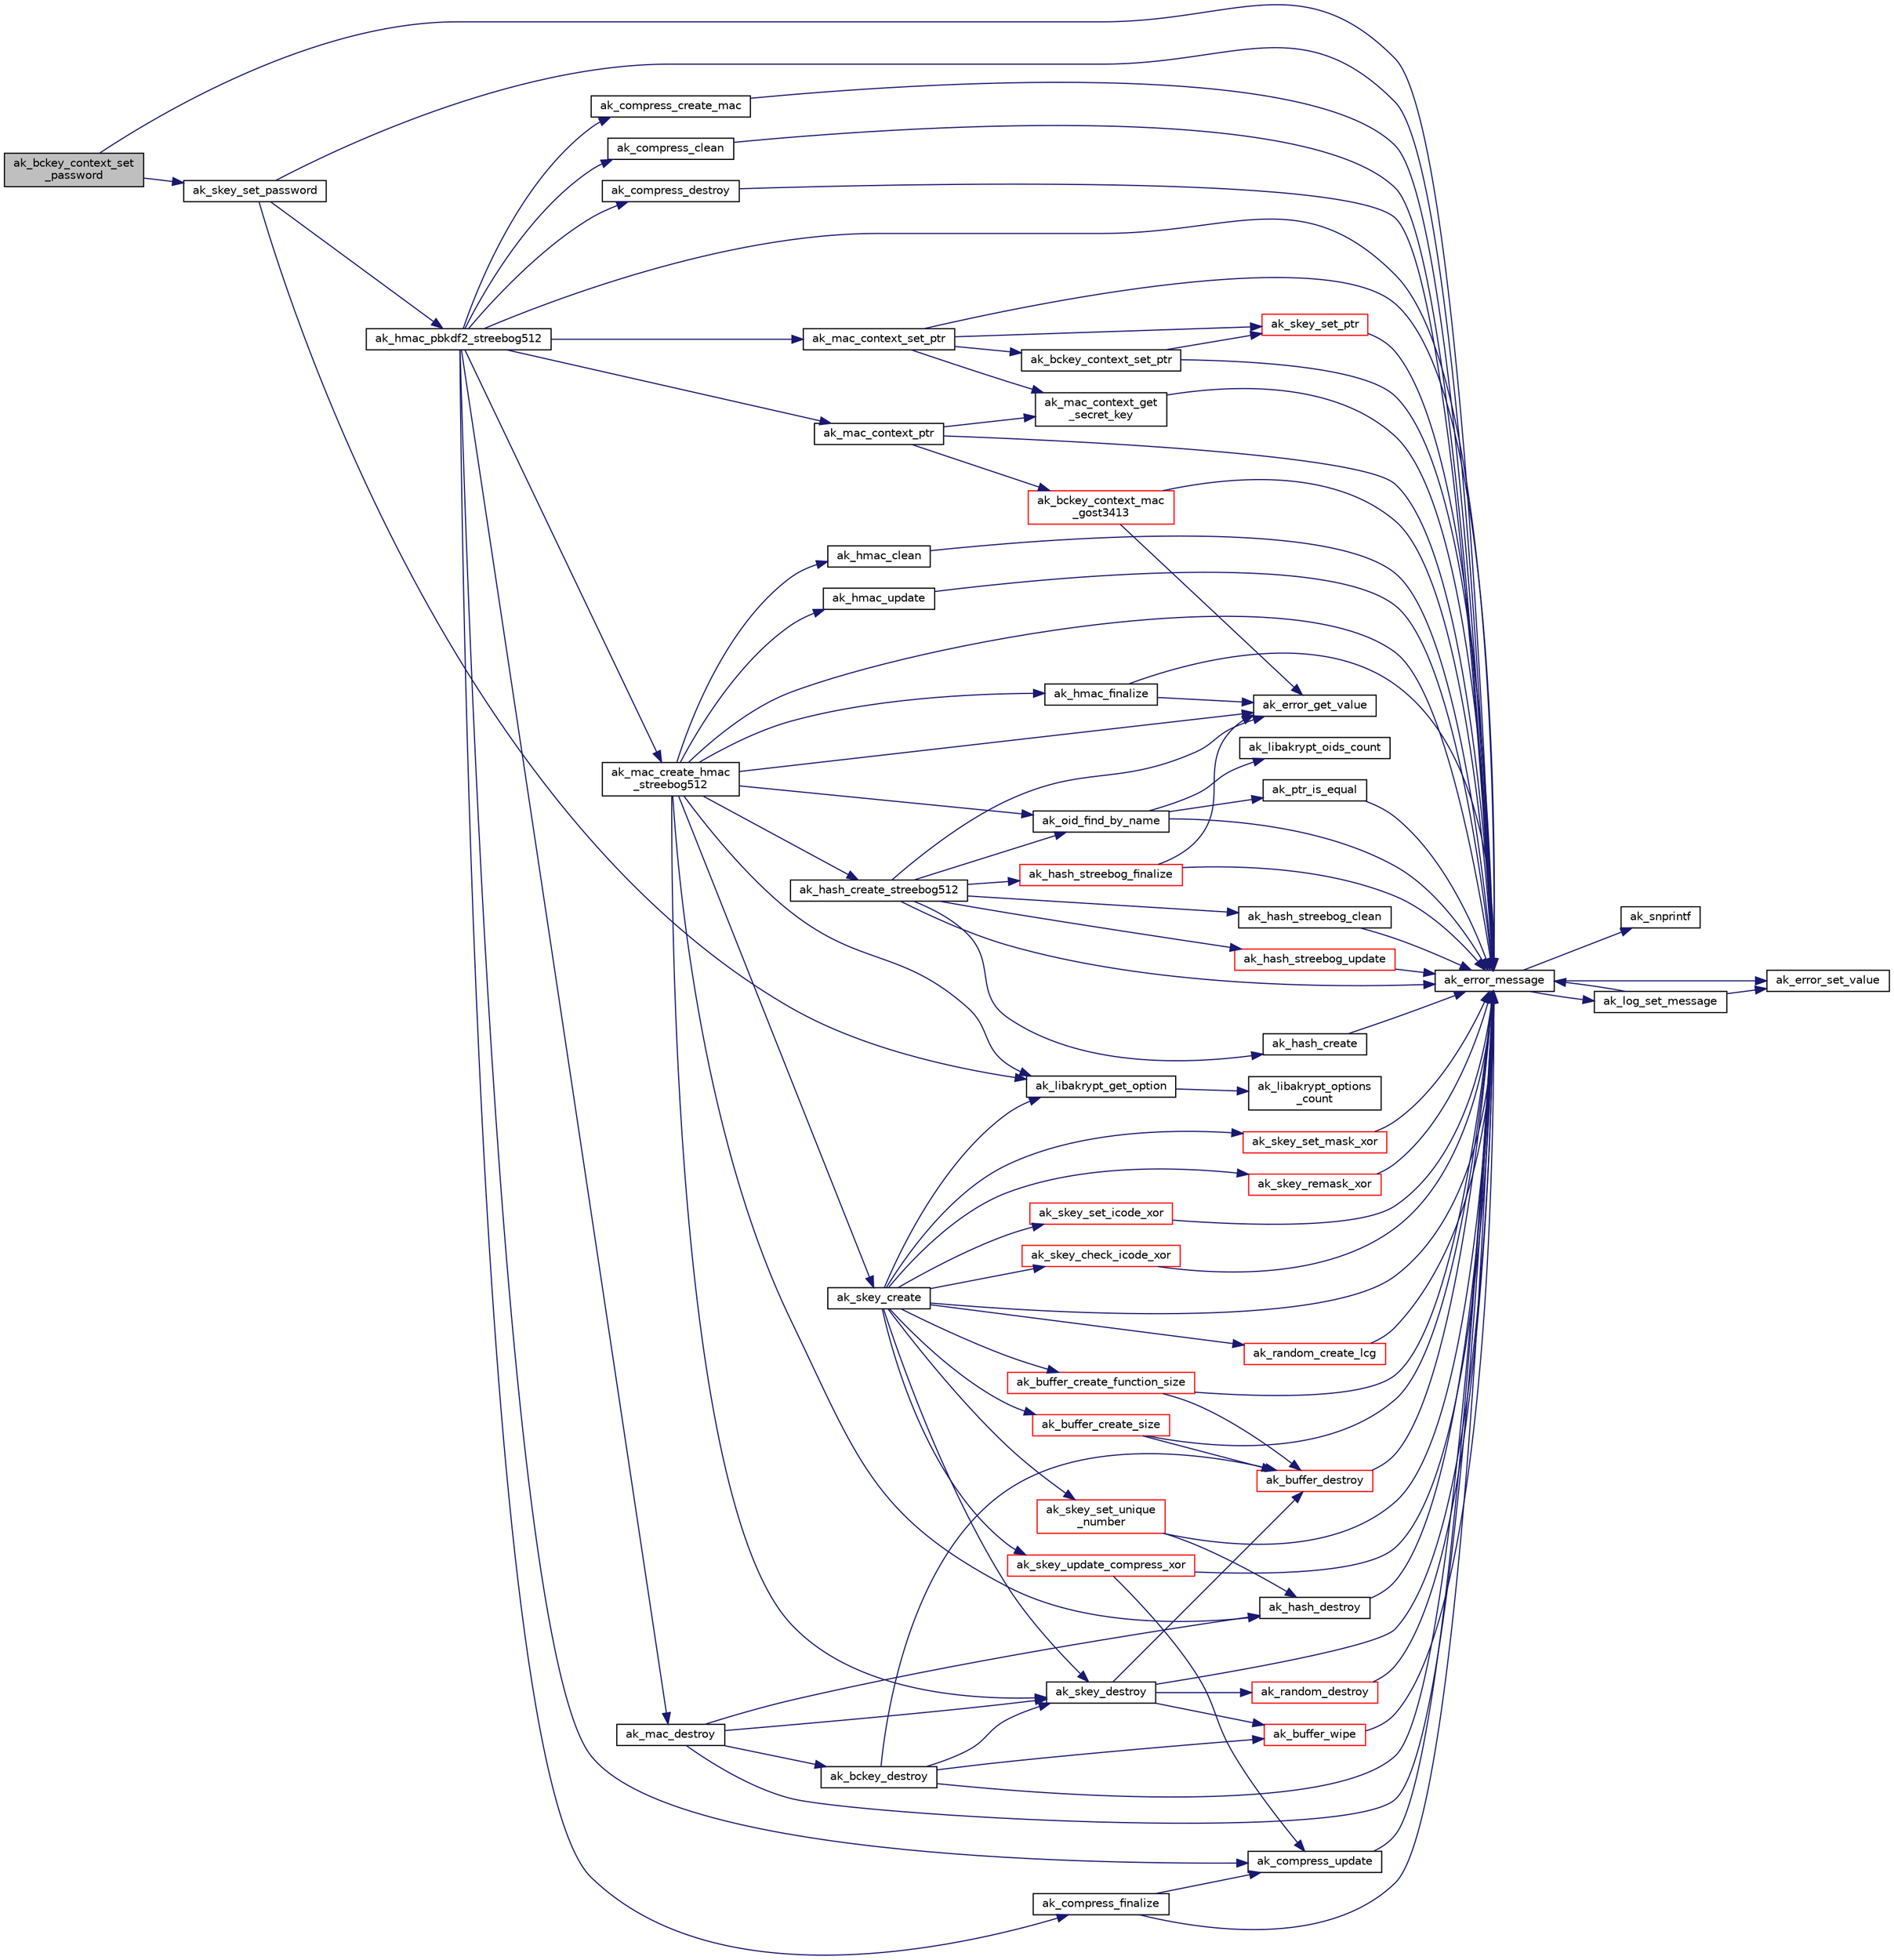 digraph "ak_bckey_context_set_password"
{
  edge [fontname="Helvetica",fontsize="10",labelfontname="Helvetica",labelfontsize="10"];
  node [fontname="Helvetica",fontsize="10",shape=record];
  rankdir="LR";
  Node1 [label="ak_bckey_context_set\l_password",height=0.2,width=0.4,color="black", fillcolor="grey75", style="filled", fontcolor="black"];
  Node1 -> Node2 [color="midnightblue",fontsize="10",style="solid",fontname="Helvetica"];
  Node2 [label="ak_error_message",height=0.2,width=0.4,color="black", fillcolor="white", style="filled",URL="$ak__log_8c.html#a80a4822cbd184b3cbcc43096126eb52b",tooltip="Вывод сообщений о возникшей в процессе выполнения ошибке. "];
  Node2 -> Node3 [color="midnightblue",fontsize="10",style="solid",fontname="Helvetica"];
  Node3 [label="ak_snprintf",height=0.2,width=0.4,color="black", fillcolor="white", style="filled",URL="$ak__log_8c.html#a129225cc1640b6773cf0a7d629f0dca6",tooltip="Обобщенная реализация функции snprintf для различных компиляторов. "];
  Node2 -> Node4 [color="midnightblue",fontsize="10",style="solid",fontname="Helvetica"];
  Node4 [label="ak_log_set_message",height=0.2,width=0.4,color="black", fillcolor="white", style="filled",URL="$ak__log_8c.html#a25eff854c3f398d72791d04662d0978a",tooltip="Прямой вывод сообщения аудита. "];
  Node4 -> Node5 [color="midnightblue",fontsize="10",style="solid",fontname="Helvetica"];
  Node5 [label="ak_error_set_value",height=0.2,width=0.4,color="black", fillcolor="white", style="filled",URL="$ak__log_8c.html#a700e68d9e88d81489869ba269af25c7b",tooltip="Функция устанавливает значение переменной, хранящей ошибку выполнения программы. "];
  Node4 -> Node2 [color="midnightblue",fontsize="10",style="solid",fontname="Helvetica"];
  Node2 -> Node5 [color="midnightblue",fontsize="10",style="solid",fontname="Helvetica"];
  Node1 -> Node6 [color="midnightblue",fontsize="10",style="solid",fontname="Helvetica"];
  Node6 [label="ak_skey_set_password",height=0.2,width=0.4,color="black", fillcolor="white", style="filled",URL="$ak__skey_8c.html#aa420eb17aa373f16c654f8328a8ba742",tooltip="Присвоение секретному ключу значения, выработанного из пароля "];
  Node6 -> Node2 [color="midnightblue",fontsize="10",style="solid",fontname="Helvetica"];
  Node6 -> Node7 [color="midnightblue",fontsize="10",style="solid",fontname="Helvetica"];
  Node7 [label="ak_hmac_pbkdf2_streebog512",height=0.2,width=0.4,color="black", fillcolor="white", style="filled",URL="$ak__hmac_8c.html#aab35977f3c392d3f62bef73e4ab253bb",tooltip="Развертка ключевого вектора из пароля (согласно Р 50.1.111-2016, раздел 4) "];
  Node7 -> Node2 [color="midnightblue",fontsize="10",style="solid",fontname="Helvetica"];
  Node7 -> Node8 [color="midnightblue",fontsize="10",style="solid",fontname="Helvetica"];
  Node8 [label="ak_mac_create_hmac\l_streebog512",height=0.2,width=0.4,color="black", fillcolor="white", style="filled",URL="$ak__hmac_8c.html#a86f72520e2c5b0679a7298015242dd40",tooltip="Инициализация ключа алгоритма выработки имитовставки hmac на основе streebog512. "];
  Node8 -> Node9 [color="midnightblue",fontsize="10",style="solid",fontname="Helvetica"];
  Node9 [label="ak_hash_create_streebog512",height=0.2,width=0.4,color="black", fillcolor="white", style="filled",URL="$ak__hash_8h.html#a7ed6e2c852160fb48ef9fac46b91bcd2",tooltip="Инициализация контекста функции бесключевого хеширования ГОСТ Р 34.11-2012 (Стрибог512). "];
  Node9 -> Node2 [color="midnightblue",fontsize="10",style="solid",fontname="Helvetica"];
  Node9 -> Node10 [color="midnightblue",fontsize="10",style="solid",fontname="Helvetica"];
  Node10 [label="ak_hash_create",height=0.2,width=0.4,color="black", fillcolor="white", style="filled",URL="$ak__hash_8c.html#a8c7568f76446f2eeb5017fdae910fc35",tooltip="Инициализация контекста функции хеширования. "];
  Node10 -> Node2 [color="midnightblue",fontsize="10",style="solid",fontname="Helvetica"];
  Node9 -> Node11 [color="midnightblue",fontsize="10",style="solid",fontname="Helvetica"];
  Node11 [label="ak_oid_find_by_name",height=0.2,width=0.4,color="black", fillcolor="white", style="filled",URL="$ak__oid_8c.html#a54ed66e94caacfda6aed38210b6b6443",tooltip="Поиск OID его имени. "];
  Node11 -> Node2 [color="midnightblue",fontsize="10",style="solid",fontname="Helvetica"];
  Node11 -> Node12 [color="midnightblue",fontsize="10",style="solid",fontname="Helvetica"];
  Node12 [label="ak_ptr_is_equal",height=0.2,width=0.4,color="black", fillcolor="white", style="filled",URL="$ak__tools_8c.html#aad0f57a8872509185b031a4dca334f98",tooltip="Сравнение двух областей памяти. "];
  Node12 -> Node2 [color="midnightblue",fontsize="10",style="solid",fontname="Helvetica"];
  Node11 -> Node13 [color="midnightblue",fontsize="10",style="solid",fontname="Helvetica"];
  Node13 [label="ak_libakrypt_oids_count",height=0.2,width=0.4,color="black", fillcolor="white", style="filled",URL="$ak__oid_8c.html#a40c98c3dad257cd9a3b3a3ce42eab77c",tooltip="Получение количества доступных OID библиотеки. "];
  Node9 -> Node14 [color="midnightblue",fontsize="10",style="solid",fontname="Helvetica"];
  Node14 [label="ak_error_get_value",height=0.2,width=0.4,color="black", fillcolor="white", style="filled",URL="$ak__log_8c.html#aa0cdd429c558ca0448ce3a8e9529e920",tooltip="Функция возвращает код последней ошибки выполнения программы. "];
  Node9 -> Node15 [color="midnightblue",fontsize="10",style="solid",fontname="Helvetica"];
  Node15 [label="ak_hash_streebog_clean",height=0.2,width=0.4,color="black", fillcolor="white", style="filled",URL="$ak__streebog_8c.html#a92fd7f1a8005cdc510caaa4f0d1daff1"];
  Node15 -> Node2 [color="midnightblue",fontsize="10",style="solid",fontname="Helvetica"];
  Node9 -> Node16 [color="midnightblue",fontsize="10",style="solid",fontname="Helvetica"];
  Node16 [label="ak_hash_streebog_update",height=0.2,width=0.4,color="red", fillcolor="white", style="filled",URL="$ak__streebog_8c.html#a58d0d786e18b5055bdeedd91387fa48c"];
  Node16 -> Node2 [color="midnightblue",fontsize="10",style="solid",fontname="Helvetica"];
  Node9 -> Node17 [color="midnightblue",fontsize="10",style="solid",fontname="Helvetica"];
  Node17 [label="ak_hash_streebog_finalize",height=0.2,width=0.4,color="red", fillcolor="white", style="filled",URL="$ak__streebog_8c.html#a268d663ae1b4436b73f48afabc091463"];
  Node17 -> Node2 [color="midnightblue",fontsize="10",style="solid",fontname="Helvetica"];
  Node17 -> Node14 [color="midnightblue",fontsize="10",style="solid",fontname="Helvetica"];
  Node8 -> Node2 [color="midnightblue",fontsize="10",style="solid",fontname="Helvetica"];
  Node8 -> Node18 [color="midnightblue",fontsize="10",style="solid",fontname="Helvetica"];
  Node18 [label="ak_skey_create",height=0.2,width=0.4,color="black", fillcolor="white", style="filled",URL="$ak__skey_8c.html#a479a01ca31a364a0afb99fcea7ef240f",tooltip="Инициализация структуры секретного ключа. "];
  Node18 -> Node2 [color="midnightblue",fontsize="10",style="solid",fontname="Helvetica"];
  Node18 -> Node19 [color="midnightblue",fontsize="10",style="solid",fontname="Helvetica"];
  Node19 [label="ak_buffer_create_function_size",height=0.2,width=0.4,color="red", fillcolor="white", style="filled",URL="$ak__buffer_8c.html#a16fa2cbd787914ca316618586aa041fe",tooltip="Инициализация буффера с заданными обработчиками выделения и освобождения памяти. "];
  Node19 -> Node2 [color="midnightblue",fontsize="10",style="solid",fontname="Helvetica"];
  Node19 -> Node20 [color="midnightblue",fontsize="10",style="solid",fontname="Helvetica"];
  Node20 [label="ak_buffer_destroy",height=0.2,width=0.4,color="red", fillcolor="white", style="filled",URL="$ak__buffer_8c.html#a25ac100ac189695aeafbf8f81db91bf7",tooltip="Уничтожение данных, хранящиеся в полях структуры struct buffer. "];
  Node20 -> Node2 [color="midnightblue",fontsize="10",style="solid",fontname="Helvetica"];
  Node18 -> Node21 [color="midnightblue",fontsize="10",style="solid",fontname="Helvetica"];
  Node21 [label="ak_skey_destroy",height=0.2,width=0.4,color="black", fillcolor="white", style="filled",URL="$ak__skey_8c.html#adde06281c64694f8a92b5399f9fe116a",tooltip="Очистка структуры секретного ключа. "];
  Node21 -> Node2 [color="midnightblue",fontsize="10",style="solid",fontname="Helvetica"];
  Node21 -> Node22 [color="midnightblue",fontsize="10",style="solid",fontname="Helvetica"];
  Node22 [label="ak_buffer_wipe",height=0.2,width=0.4,color="red", fillcolor="white", style="filled",URL="$ak__buffer_8c.html#afbe9aa168275d43dfedce2de4d2242b7",tooltip="Зачистка данных, хранящихся в буффере. "];
  Node22 -> Node2 [color="midnightblue",fontsize="10",style="solid",fontname="Helvetica"];
  Node21 -> Node20 [color="midnightblue",fontsize="10",style="solid",fontname="Helvetica"];
  Node21 -> Node23 [color="midnightblue",fontsize="10",style="solid",fontname="Helvetica"];
  Node23 [label="ak_random_destroy",height=0.2,width=0.4,color="red", fillcolor="white", style="filled",URL="$ak__random_8c.html#a6a4676e2f5acb44c1023dc640f271448",tooltip="Уничтожение данных, хранящихся в полях структуры struct random. "];
  Node23 -> Node2 [color="midnightblue",fontsize="10",style="solid",fontname="Helvetica"];
  Node18 -> Node24 [color="midnightblue",fontsize="10",style="solid",fontname="Helvetica"];
  Node24 [label="ak_buffer_create_size",height=0.2,width=0.4,color="red", fillcolor="white", style="filled",URL="$ak__buffer_8c.html#aa3ef6502e15e0d51bf6d35808747b802",tooltip="Инициализация буффера и выделение памяти фиксированной длины. "];
  Node24 -> Node2 [color="midnightblue",fontsize="10",style="solid",fontname="Helvetica"];
  Node24 -> Node20 [color="midnightblue",fontsize="10",style="solid",fontname="Helvetica"];
  Node18 -> Node25 [color="midnightblue",fontsize="10",style="solid",fontname="Helvetica"];
  Node25 [label="ak_random_create_lcg",height=0.2,width=0.4,color="red", fillcolor="white", style="filled",URL="$ak__random_8c.html#a7591cdc413cb73da8b1eb463aebc2530",tooltip="Создание линейного конгруэнтного генератора псевдо-случайных чисел. "];
  Node25 -> Node2 [color="midnightblue",fontsize="10",style="solid",fontname="Helvetica"];
  Node18 -> Node26 [color="midnightblue",fontsize="10",style="solid",fontname="Helvetica"];
  Node26 [label="ak_libakrypt_get_option",height=0.2,width=0.4,color="black", fillcolor="white", style="filled",URL="$ak__libakrypt_8c.html#a784731c52e26697d5d5fe179f0fb1969",tooltip="Функция возвращает значение опции с заданным именем. "];
  Node26 -> Node27 [color="midnightblue",fontsize="10",style="solid",fontname="Helvetica"];
  Node27 [label="ak_libakrypt_options\l_count",height=0.2,width=0.4,color="black", fillcolor="white", style="filled",URL="$ak__libakrypt_8c.html#a2a9bc8b5608f12451a25dd8a7d278b01",tooltip="Функция возвращает общее количество опций библиотеки. "];
  Node18 -> Node28 [color="midnightblue",fontsize="10",style="solid",fontname="Helvetica"];
  Node28 [label="ak_skey_set_unique\l_number",height=0.2,width=0.4,color="red", fillcolor="white", style="filled",URL="$ak__skey_8c.html#a2313614dd5e9f00c5bcf074a01bc8c34",tooltip="Присвоение секретному ключу уникального номера. "];
  Node28 -> Node2 [color="midnightblue",fontsize="10",style="solid",fontname="Helvetica"];
  Node28 -> Node29 [color="midnightblue",fontsize="10",style="solid",fontname="Helvetica"];
  Node29 [label="ak_hash_destroy",height=0.2,width=0.4,color="black", fillcolor="white", style="filled",URL="$ak__hash_8c.html#aea4a84bb72d71f441657796db70a0d99",tooltip="Уничтожение контекста функции хеширования. "];
  Node29 -> Node2 [color="midnightblue",fontsize="10",style="solid",fontname="Helvetica"];
  Node18 -> Node30 [color="midnightblue",fontsize="10",style="solid",fontname="Helvetica"];
  Node30 [label="ak_skey_set_mask_xor",height=0.2,width=0.4,color="red", fillcolor="white", style="filled",URL="$ak__skey_8c.html#ab09d80638b30ab1252602a8fddfdd3a7",tooltip="Наложение в пространстве векторов  аддитивной маски на ключ. "];
  Node30 -> Node2 [color="midnightblue",fontsize="10",style="solid",fontname="Helvetica"];
  Node18 -> Node31 [color="midnightblue",fontsize="10",style="solid",fontname="Helvetica"];
  Node31 [label="ak_skey_remask_xor",height=0.2,width=0.4,color="red", fillcolor="white", style="filled",URL="$ak__skey_8c.html#a156bec2f747d614ea589fe35beb25bf3",tooltip="Смена в пространстве векторов  значения аддитивной маски ключа. "];
  Node31 -> Node2 [color="midnightblue",fontsize="10",style="solid",fontname="Helvetica"];
  Node18 -> Node32 [color="midnightblue",fontsize="10",style="solid",fontname="Helvetica"];
  Node32 [label="ak_skey_set_icode_xor",height=0.2,width=0.4,color="red", fillcolor="white", style="filled",URL="$ak__skey_8c.html#acae0b81cb6e089b7dca9d762b4ae6390",tooltip="Вычисление значения контрольной суммы ключа. "];
  Node32 -> Node2 [color="midnightblue",fontsize="10",style="solid",fontname="Helvetica"];
  Node18 -> Node33 [color="midnightblue",fontsize="10",style="solid",fontname="Helvetica"];
  Node33 [label="ak_skey_check_icode_xor",height=0.2,width=0.4,color="red", fillcolor="white", style="filled",URL="$ak__skey_8c.html#a13461561c5c1be629308ea722ac9b81d",tooltip="Проверка значения контрольной суммы ключа. "];
  Node33 -> Node2 [color="midnightblue",fontsize="10",style="solid",fontname="Helvetica"];
  Node18 -> Node34 [color="midnightblue",fontsize="10",style="solid",fontname="Helvetica"];
  Node34 [label="ak_skey_update_compress_xor",height=0.2,width=0.4,color="red", fillcolor="white", style="filled",URL="$ak__skey_8c.html#a3cd3ba13a0910ed055d76e917a9ac022",tooltip="Получение хешированного значения от ключа. "];
  Node34 -> Node2 [color="midnightblue",fontsize="10",style="solid",fontname="Helvetica"];
  Node34 -> Node35 [color="midnightblue",fontsize="10",style="solid",fontname="Helvetica"];
  Node35 [label="ak_compress_update",height=0.2,width=0.4,color="black", fillcolor="white", style="filled",URL="$ak__compress_8c.html#af4e2eb8ba9cbcce1314b55811f442634",tooltip="Обновление состояния контекста сжимающего отображения. "];
  Node35 -> Node2 [color="midnightblue",fontsize="10",style="solid",fontname="Helvetica"];
  Node8 -> Node29 [color="midnightblue",fontsize="10",style="solid",fontname="Helvetica"];
  Node8 -> Node11 [color="midnightblue",fontsize="10",style="solid",fontname="Helvetica"];
  Node8 -> Node14 [color="midnightblue",fontsize="10",style="solid",fontname="Helvetica"];
  Node8 -> Node21 [color="midnightblue",fontsize="10",style="solid",fontname="Helvetica"];
  Node8 -> Node26 [color="midnightblue",fontsize="10",style="solid",fontname="Helvetica"];
  Node8 -> Node36 [color="midnightblue",fontsize="10",style="solid",fontname="Helvetica"];
  Node36 [label="ak_hmac_clean",height=0.2,width=0.4,color="black", fillcolor="white", style="filled",URL="$ak__hmac_8c.html#a791d6e2965d11f5d5b204bffdcb8c546",tooltip="Функция очищает контекст секретного ключа алгоритма выработки имитовставки hmac, а также проверяет ре..."];
  Node36 -> Node2 [color="midnightblue",fontsize="10",style="solid",fontname="Helvetica"];
  Node8 -> Node37 [color="midnightblue",fontsize="10",style="solid",fontname="Helvetica"];
  Node37 [label="ak_hmac_update",height=0.2,width=0.4,color="black", fillcolor="white", style="filled",URL="$ak__hmac_8c.html#a43eb1f820da4cec5fe626f66eadc7493",tooltip="Функция обновляет текущее состояние контекста алгоритма выработки имитовставки hmac. "];
  Node37 -> Node2 [color="midnightblue",fontsize="10",style="solid",fontname="Helvetica"];
  Node8 -> Node38 [color="midnightblue",fontsize="10",style="solid",fontname="Helvetica"];
  Node38 [label="ak_hmac_finalize",height=0.2,width=0.4,color="black", fillcolor="white", style="filled",URL="$ak__hmac_8c.html#a1a89e6f784f9b80d3ee501218e87c20d",tooltip="Функция завершает вычисление алгоритма выработки имитовставки hmac. "];
  Node38 -> Node2 [color="midnightblue",fontsize="10",style="solid",fontname="Helvetica"];
  Node38 -> Node14 [color="midnightblue",fontsize="10",style="solid",fontname="Helvetica"];
  Node7 -> Node39 [color="midnightblue",fontsize="10",style="solid",fontname="Helvetica"];
  Node39 [label="ak_mac_context_set_ptr",height=0.2,width=0.4,color="black", fillcolor="white", style="filled",URL="$ak__mac_8c.html#a6c9de0cbd77cb316f1dbb86be3c311e4",tooltip="Присвоение контексту ключа алгоритма выработки имитовставки константного значения. "];
  Node39 -> Node2 [color="midnightblue",fontsize="10",style="solid",fontname="Helvetica"];
  Node39 -> Node40 [color="midnightblue",fontsize="10",style="solid",fontname="Helvetica"];
  Node40 [label="ak_bckey_context_set_ptr",height=0.2,width=0.4,color="black", fillcolor="white", style="filled",URL="$ak__bckey_8c.html#a3aab6d6fcf4d1ab29cae1fc57f124bc9",tooltip="Присвоение контексту ключа алгоритма блочного шифрования константного значения. "];
  Node40 -> Node2 [color="midnightblue",fontsize="10",style="solid",fontname="Helvetica"];
  Node40 -> Node41 [color="midnightblue",fontsize="10",style="solid",fontname="Helvetica"];
  Node41 [label="ak_skey_set_ptr",height=0.2,width=0.4,color="red", fillcolor="white", style="filled",URL="$ak__skey_8c.html#a665b1e83d5e884401093eee9fa7da22e",tooltip="Присвоение секретному ключу константного значения. "];
  Node41 -> Node2 [color="midnightblue",fontsize="10",style="solid",fontname="Helvetica"];
  Node39 -> Node41 [color="midnightblue",fontsize="10",style="solid",fontname="Helvetica"];
  Node39 -> Node42 [color="midnightblue",fontsize="10",style="solid",fontname="Helvetica"];
  Node42 [label="ak_mac_context_get\l_secret_key",height=0.2,width=0.4,color="black", fillcolor="white", style="filled",URL="$ak__mac_8c.html#ae617b37fd89e0b8f7e19c07a9654c659",tooltip="Функция возвращает указатель на секретный ключ алгоритма выработки имитовставки. "];
  Node42 -> Node2 [color="midnightblue",fontsize="10",style="solid",fontname="Helvetica"];
  Node7 -> Node43 [color="midnightblue",fontsize="10",style="solid",fontname="Helvetica"];
  Node43 [label="ak_compress_create_mac",height=0.2,width=0.4,color="black", fillcolor="white", style="filled",URL="$ak__compress_8c.html#ac784c761a1c90549b6a354ef3a1a66a4",tooltip="Инициализация контекста сжимающего отображения, реализуемого при помощи ключевой функции хеширования..."];
  Node43 -> Node2 [color="midnightblue",fontsize="10",style="solid",fontname="Helvetica"];
  Node7 -> Node44 [color="midnightblue",fontsize="10",style="solid",fontname="Helvetica"];
  Node44 [label="ak_compress_clean",height=0.2,width=0.4,color="black", fillcolor="white", style="filled",URL="$ak__compress_8c.html#a4ccfd6acdaf53703e38dfb059eb66447",tooltip="Очистка контекста сжимающего отображения. "];
  Node44 -> Node2 [color="midnightblue",fontsize="10",style="solid",fontname="Helvetica"];
  Node7 -> Node35 [color="midnightblue",fontsize="10",style="solid",fontname="Helvetica"];
  Node7 -> Node45 [color="midnightblue",fontsize="10",style="solid",fontname="Helvetica"];
  Node45 [label="ak_compress_finalize",height=0.2,width=0.4,color="black", fillcolor="white", style="filled",URL="$ak__compress_8c.html#ae83443579230980fed2cfc3c2bec0488",tooltip="Обновление состояние и вычисление результата применения сжимающего отображения. "];
  Node45 -> Node2 [color="midnightblue",fontsize="10",style="solid",fontname="Helvetica"];
  Node45 -> Node35 [color="midnightblue",fontsize="10",style="solid",fontname="Helvetica"];
  Node7 -> Node46 [color="midnightblue",fontsize="10",style="solid",fontname="Helvetica"];
  Node46 [label="ak_compress_destroy",height=0.2,width=0.4,color="black", fillcolor="white", style="filled",URL="$ak__compress_8c.html#a1a2220fdaff8ccc3661a9e5d067cc02f",tooltip="Уничтожение контекста сжимающего отображения. "];
  Node46 -> Node2 [color="midnightblue",fontsize="10",style="solid",fontname="Helvetica"];
  Node7 -> Node47 [color="midnightblue",fontsize="10",style="solid",fontname="Helvetica"];
  Node47 [label="ak_mac_context_ptr",height=0.2,width=0.4,color="black", fillcolor="white", style="filled",URL="$ak__mac_8c.html#ad78c7ea9ec2c609661922871440b7a7c",tooltip="Вычисление имитовставки для заданной области памяти известной длины. "];
  Node47 -> Node2 [color="midnightblue",fontsize="10",style="solid",fontname="Helvetica"];
  Node47 -> Node48 [color="midnightblue",fontsize="10",style="solid",fontname="Helvetica"];
  Node48 [label="ak_bckey_context_mac\l_gost3413",height=0.2,width=0.4,color="red", fillcolor="white", style="filled",URL="$ak__bckey_8c.html#a7283eaeb6fd9e5b43fd34a5b58ca1ed3",tooltip="Вычисление имитовставки от заданной области данных. "];
  Node48 -> Node2 [color="midnightblue",fontsize="10",style="solid",fontname="Helvetica"];
  Node48 -> Node14 [color="midnightblue",fontsize="10",style="solid",fontname="Helvetica"];
  Node47 -> Node42 [color="midnightblue",fontsize="10",style="solid",fontname="Helvetica"];
  Node7 -> Node49 [color="midnightblue",fontsize="10",style="solid",fontname="Helvetica"];
  Node49 [label="ak_mac_destroy",height=0.2,width=0.4,color="black", fillcolor="white", style="filled",URL="$ak__mac_8c.html#adf25adec2006c3b0dda4bcfeb314c7e3",tooltip="Уничтожение контекста ключа алгоритма выработки имитовставки hmac. "];
  Node49 -> Node2 [color="midnightblue",fontsize="10",style="solid",fontname="Helvetica"];
  Node49 -> Node21 [color="midnightblue",fontsize="10",style="solid",fontname="Helvetica"];
  Node49 -> Node29 [color="midnightblue",fontsize="10",style="solid",fontname="Helvetica"];
  Node49 -> Node50 [color="midnightblue",fontsize="10",style="solid",fontname="Helvetica"];
  Node50 [label="ak_bckey_destroy",height=0.2,width=0.4,color="black", fillcolor="white", style="filled",URL="$ak__bckey_8c.html#a1c377ad251596452b8ab8979dd794cff",tooltip="Очистка ключа алгоритма блочного шифрования. "];
  Node50 -> Node2 [color="midnightblue",fontsize="10",style="solid",fontname="Helvetica"];
  Node50 -> Node22 [color="midnightblue",fontsize="10",style="solid",fontname="Helvetica"];
  Node50 -> Node20 [color="midnightblue",fontsize="10",style="solid",fontname="Helvetica"];
  Node50 -> Node21 [color="midnightblue",fontsize="10",style="solid",fontname="Helvetica"];
  Node6 -> Node26 [color="midnightblue",fontsize="10",style="solid",fontname="Helvetica"];
}
